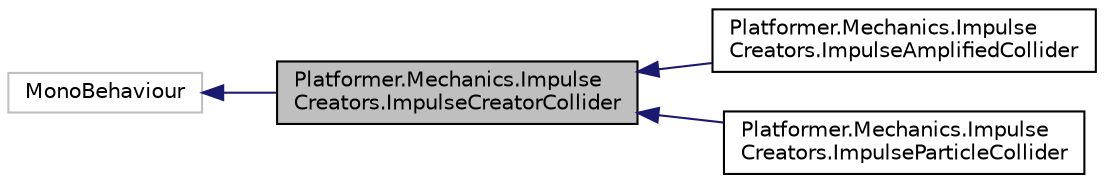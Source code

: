 digraph "Platformer.Mechanics.ImpulseCreators.ImpulseCreatorCollider"
{
 // LATEX_PDF_SIZE
  edge [fontname="Helvetica",fontsize="10",labelfontname="Helvetica",labelfontsize="10"];
  node [fontname="Helvetica",fontsize="10",shape=record];
  rankdir="LR";
  Node1 [label="Platformer.Mechanics.Impulse\lCreators.ImpulseCreatorCollider",height=0.2,width=0.4,color="black", fillcolor="grey75", style="filled", fontcolor="black",tooltip="General class ImpulseCreators uses to manage collisión with KinematicObjects and impulse applied acco..."];
  Node2 -> Node1 [dir="back",color="midnightblue",fontsize="10",style="solid",fontname="Helvetica"];
  Node2 [label="MonoBehaviour",height=0.2,width=0.4,color="grey75", fillcolor="white", style="filled",tooltip=" "];
  Node1 -> Node3 [dir="back",color="midnightblue",fontsize="10",style="solid",fontname="Helvetica"];
  Node3 [label="Platformer.Mechanics.Impulse\lCreators.ImpulseAmplifiedCollider",height=0.2,width=0.4,color="black", fillcolor="white", style="filled",URL="$class_platformer_1_1_mechanics_1_1_impulse_creators_1_1_impulse_amplified_collider.html",tooltip="ImpulseCreatorCollider with a ImpulseCreator of the type ImpulseAmplifier"];
  Node1 -> Node4 [dir="back",color="midnightblue",fontsize="10",style="solid",fontname="Helvetica"];
  Node4 [label="Platformer.Mechanics.Impulse\lCreators.ImpulseParticleCollider",height=0.2,width=0.4,color="black", fillcolor="white", style="filled",URL="$class_platformer_1_1_mechanics_1_1_impulse_creators_1_1_impulse_particle_collider.html",tooltip="ImpulseCreatorCollider with a impulseCreator of the type ImpulseParticle"];
}
